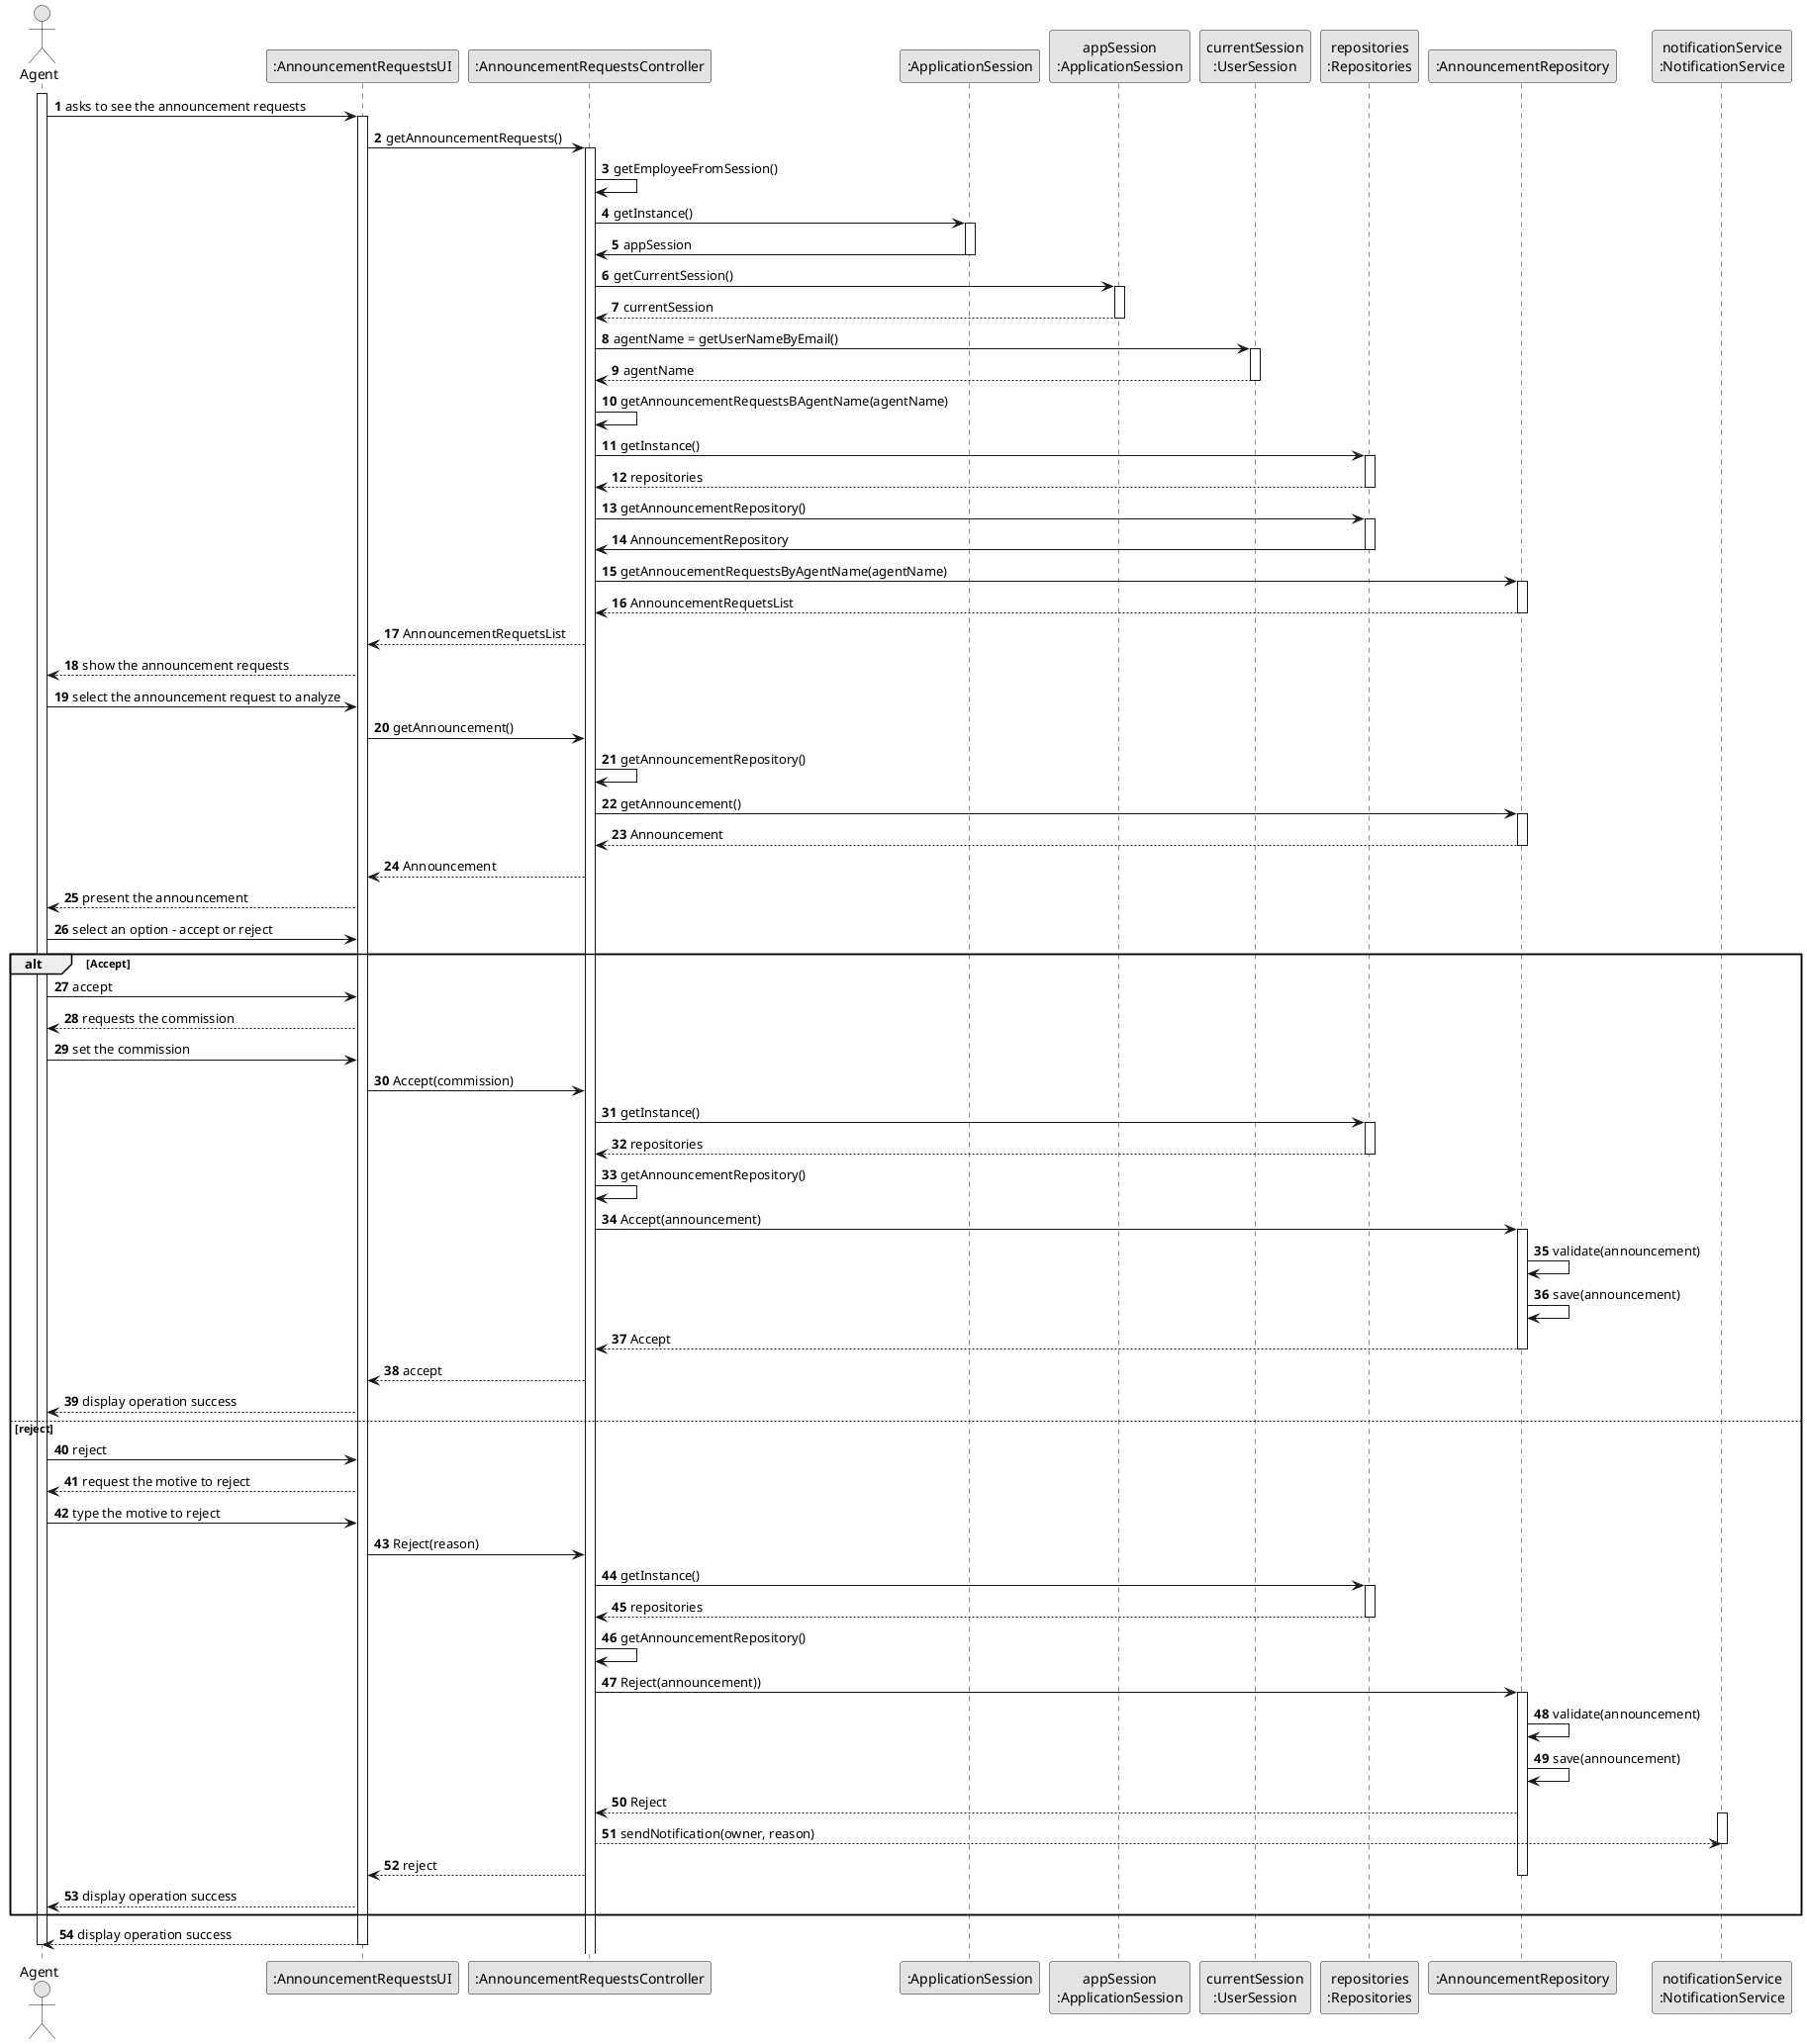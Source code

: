 @startuml
skinparam monochrome true
skinparam packageStyle rectangle
skinparam shadowing false

autonumber

'hide footbox
actor "Agent" as AG
participant ":AnnouncementRequestsUI" as UI
participant ":AnnouncementRequestsController" as CTRL
participant ":ApplicationSession" as _APP
participant "appSession\n:ApplicationSession" as APP
participant "currentSession\n:UserSession" as SESSAO
participant "repositories\n:Repositories" as REP
participant ":AnnouncementRepository" as AnnouncementREP
participant "notificationService\n:NotificationService" as NOT



activate AG

        AG -> UI : asks to see the announcement requests
        activate UI

        UI -> CTRL : getAnnouncementRequests()
        activate CTRL
         CTRL -> CTRL : getEmployeeFromSession()

          CTRL -> _APP: getInstance()
             activate _APP
          _APP -> CTRL: appSession
              deactivate _APP

          CTRL -> APP: getCurrentSession()
              activate APP

          APP --> CTRL: currentSession
              deactivate APP

         CTRL -> SESSAO: agentName = getUserNameByEmail()
              activate SESSAO

          SESSAO --> CTRL : agentName
              deactivate SESSAO


         CTRL -> CTRL : getAnnouncementRequestsBAgentName(agentName)

         CTRL -> REP : getInstance()
               activate REP

         REP --> CTRL: repositories
               deactivate REP

          CTRL -> REP : getAnnouncementRepository()
                activate REP

           REP -> CTRL : AnnouncementRepository
                deactivate REP

           CTRL -> AnnouncementREP : getAnnoucementRequestsByAgentName(agentName)
                activate AnnouncementREP

           AnnouncementREP --> CTRL : AnnouncementRequetsList
                deactivate AnnouncementREP
         CTRL --> UI : AnnouncementRequetsList

        UI --> AG : show the announcement requests

        AG -> UI : select the announcement request to analyze

        UI -> CTRL : getAnnouncement()

        CTRL -> CTRL : getAnnouncementRepository()


        CTRL -> AnnouncementREP: getAnnouncement()
               activate AnnouncementREP
               AnnouncementREP --> CTRL : Announcement
               deactivate AnnouncementREP

               CTRL --> UI : Announcement

        UI --> AG : present the announcement
        AG -> UI : select an option - accept or reject

        alt Accept

        AG -> UI : accept
        UI --> AG: requests the commission
        AG -> UI : set the commission

        UI -> CTRL : Accept(commission)
         CTRL -> REP : getInstance()
                       activate REP

                 REP --> CTRL: repositories
                       deactivate REP

        CTRL -> CTRL: getAnnouncementRepository()
        CTRL -> AnnouncementREP : Accept(announcement)
        activate AnnouncementREP
        AnnouncementREP -> AnnouncementREP : validate(announcement)
        AnnouncementREP -> AnnouncementREP : save(announcement)
        AnnouncementREP --> CTRL : Accept
        deactivate AnnouncementREP
        CTRL --> UI : accept
        UI --> AG: display operation success


        else reject
        AG -> UI : reject
        UI --> AG : request the motive to reject
        AG -> UI : type the motive to reject
        UI -> CTRL : Reject(reason)
        CTRL -> REP : getInstance()
           activate REP

             REP --> CTRL: repositories
           deactivate REP

                CTRL -> CTRL: getAnnouncementRepository()
                CTRL -> AnnouncementREP : Reject(announcement))
                activate AnnouncementREP
                AnnouncementREP -> AnnouncementREP : validate(announcement)
                AnnouncementREP -> AnnouncementREP : save(announcement)
                 AnnouncementREP --> CTRL : Reject

               activate NOT
                CTRL --> NOT: sendNotification(owner, reason)

                deactivate NOT

                CTRL --> UI : reject
                deactivate AnnouncementREP
                 UI --> AG: display operation success



        end

         UI --> AG: display operation success


                    deactivate UI

                deactivate AG

@enduml